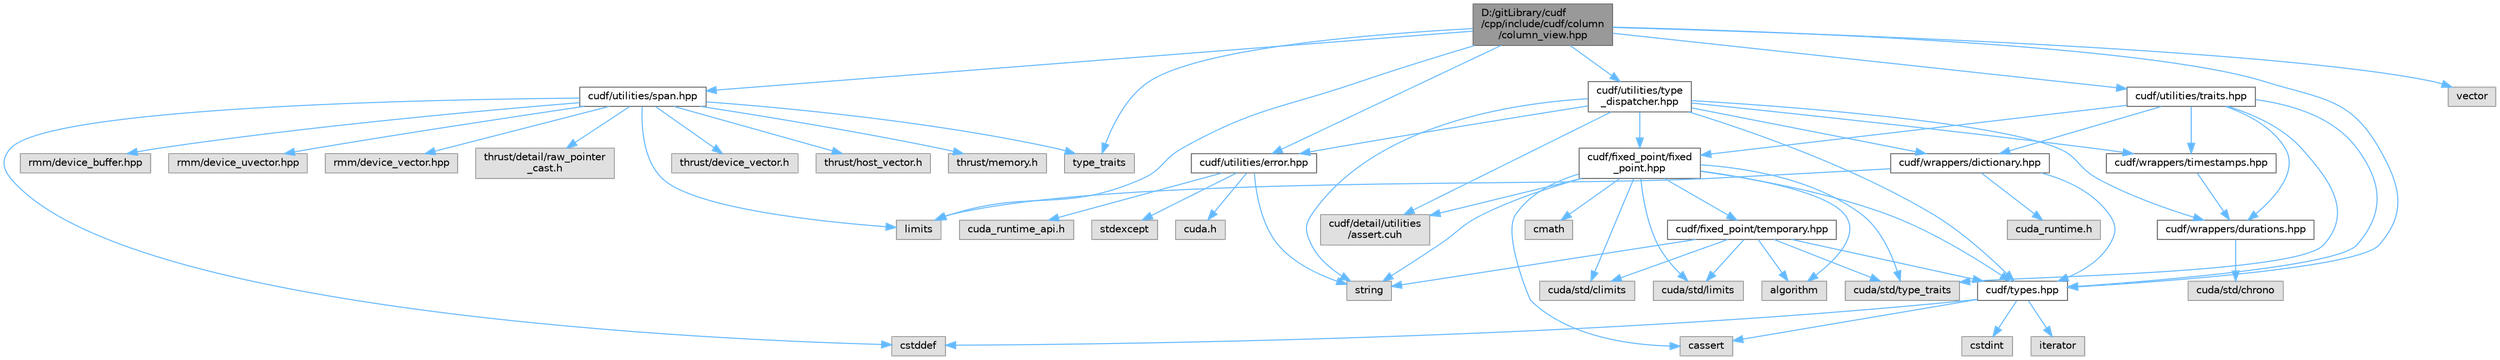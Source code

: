 digraph "D:/gitLibrary/cudf/cpp/include/cudf/column/column_view.hpp"
{
 // LATEX_PDF_SIZE
  bgcolor="transparent";
  edge [fontname=Helvetica,fontsize=10,labelfontname=Helvetica,labelfontsize=10];
  node [fontname=Helvetica,fontsize=10,shape=box,height=0.2,width=0.4];
  Node1 [id="Node000001",label="D:/gitLibrary/cudf\l/cpp/include/cudf/column\l/column_view.hpp",height=0.2,width=0.4,color="gray40", fillcolor="grey60", style="filled", fontcolor="black",tooltip="column view class definitions"];
  Node1 -> Node2 [id="edge62_Node000001_Node000002",color="steelblue1",style="solid",tooltip=" "];
  Node2 [id="Node000002",label="cudf/types.hpp",height=0.2,width=0.4,color="grey40", fillcolor="white", style="filled",URL="$types_8hpp.html",tooltip="Type declarations for libcudf."];
  Node2 -> Node3 [id="edge63_Node000002_Node000003",color="steelblue1",style="solid",tooltip=" "];
  Node3 [id="Node000003",label="cassert",height=0.2,width=0.4,color="grey60", fillcolor="#E0E0E0", style="filled",tooltip=" "];
  Node2 -> Node4 [id="edge64_Node000002_Node000004",color="steelblue1",style="solid",tooltip=" "];
  Node4 [id="Node000004",label="cstddef",height=0.2,width=0.4,color="grey60", fillcolor="#E0E0E0", style="filled",tooltip=" "];
  Node2 -> Node5 [id="edge65_Node000002_Node000005",color="steelblue1",style="solid",tooltip=" "];
  Node5 [id="Node000005",label="cstdint",height=0.2,width=0.4,color="grey60", fillcolor="#E0E0E0", style="filled",tooltip=" "];
  Node2 -> Node6 [id="edge66_Node000002_Node000006",color="steelblue1",style="solid",tooltip=" "];
  Node6 [id="Node000006",label="iterator",height=0.2,width=0.4,color="grey60", fillcolor="#E0E0E0", style="filled",tooltip=" "];
  Node1 -> Node7 [id="edge67_Node000001_Node000007",color="steelblue1",style="solid",tooltip=" "];
  Node7 [id="Node000007",label="cudf/utilities/error.hpp",height=0.2,width=0.4,color="grey40", fillcolor="white", style="filled",URL="$error_8hpp.html",tooltip=" "];
  Node7 -> Node8 [id="edge68_Node000007_Node000008",color="steelblue1",style="solid",tooltip=" "];
  Node8 [id="Node000008",label="cuda.h",height=0.2,width=0.4,color="grey60", fillcolor="#E0E0E0", style="filled",tooltip=" "];
  Node7 -> Node9 [id="edge69_Node000007_Node000009",color="steelblue1",style="solid",tooltip=" "];
  Node9 [id="Node000009",label="cuda_runtime_api.h",height=0.2,width=0.4,color="grey60", fillcolor="#E0E0E0", style="filled",tooltip=" "];
  Node7 -> Node10 [id="edge70_Node000007_Node000010",color="steelblue1",style="solid",tooltip=" "];
  Node10 [id="Node000010",label="stdexcept",height=0.2,width=0.4,color="grey60", fillcolor="#E0E0E0", style="filled",tooltip=" "];
  Node7 -> Node11 [id="edge71_Node000007_Node000011",color="steelblue1",style="solid",tooltip=" "];
  Node11 [id="Node000011",label="string",height=0.2,width=0.4,color="grey60", fillcolor="#E0E0E0", style="filled",tooltip=" "];
  Node1 -> Node12 [id="edge72_Node000001_Node000012",color="steelblue1",style="solid",tooltip=" "];
  Node12 [id="Node000012",label="cudf/utilities/span.hpp",height=0.2,width=0.4,color="grey40", fillcolor="white", style="filled",URL="$span_8hpp.html",tooltip=" "];
  Node12 -> Node13 [id="edge73_Node000012_Node000013",color="steelblue1",style="solid",tooltip=" "];
  Node13 [id="Node000013",label="rmm/device_buffer.hpp",height=0.2,width=0.4,color="grey60", fillcolor="#E0E0E0", style="filled",tooltip=" "];
  Node12 -> Node14 [id="edge74_Node000012_Node000014",color="steelblue1",style="solid",tooltip=" "];
  Node14 [id="Node000014",label="rmm/device_uvector.hpp",height=0.2,width=0.4,color="grey60", fillcolor="#E0E0E0", style="filled",tooltip=" "];
  Node12 -> Node15 [id="edge75_Node000012_Node000015",color="steelblue1",style="solid",tooltip=" "];
  Node15 [id="Node000015",label="rmm/device_vector.hpp",height=0.2,width=0.4,color="grey60", fillcolor="#E0E0E0", style="filled",tooltip=" "];
  Node12 -> Node16 [id="edge76_Node000012_Node000016",color="steelblue1",style="solid",tooltip=" "];
  Node16 [id="Node000016",label="thrust/detail/raw_pointer\l_cast.h",height=0.2,width=0.4,color="grey60", fillcolor="#E0E0E0", style="filled",tooltip=" "];
  Node12 -> Node17 [id="edge77_Node000012_Node000017",color="steelblue1",style="solid",tooltip=" "];
  Node17 [id="Node000017",label="thrust/device_vector.h",height=0.2,width=0.4,color="grey60", fillcolor="#E0E0E0", style="filled",tooltip=" "];
  Node12 -> Node18 [id="edge78_Node000012_Node000018",color="steelblue1",style="solid",tooltip=" "];
  Node18 [id="Node000018",label="thrust/host_vector.h",height=0.2,width=0.4,color="grey60", fillcolor="#E0E0E0", style="filled",tooltip=" "];
  Node12 -> Node19 [id="edge79_Node000012_Node000019",color="steelblue1",style="solid",tooltip=" "];
  Node19 [id="Node000019",label="thrust/memory.h",height=0.2,width=0.4,color="grey60", fillcolor="#E0E0E0", style="filled",tooltip=" "];
  Node12 -> Node4 [id="edge80_Node000012_Node000004",color="steelblue1",style="solid",tooltip=" "];
  Node12 -> Node20 [id="edge81_Node000012_Node000020",color="steelblue1",style="solid",tooltip=" "];
  Node20 [id="Node000020",label="limits",height=0.2,width=0.4,color="grey60", fillcolor="#E0E0E0", style="filled",tooltip=" "];
  Node12 -> Node21 [id="edge82_Node000012_Node000021",color="steelblue1",style="solid",tooltip=" "];
  Node21 [id="Node000021",label="type_traits",height=0.2,width=0.4,color="grey60", fillcolor="#E0E0E0", style="filled",tooltip=" "];
  Node1 -> Node22 [id="edge83_Node000001_Node000022",color="steelblue1",style="solid",tooltip=" "];
  Node22 [id="Node000022",label="cudf/utilities/traits.hpp",height=0.2,width=0.4,color="grey40", fillcolor="white", style="filled",URL="$traits_8hpp.html",tooltip=" "];
  Node22 -> Node23 [id="edge84_Node000022_Node000023",color="steelblue1",style="solid",tooltip=" "];
  Node23 [id="Node000023",label="cudf/fixed_point/fixed\l_point.hpp",height=0.2,width=0.4,color="grey40", fillcolor="white", style="filled",URL="$fixed__point_8hpp.html",tooltip="Class definition for fixed point data type"];
  Node23 -> Node24 [id="edge85_Node000023_Node000024",color="steelblue1",style="solid",tooltip=" "];
  Node24 [id="Node000024",label="cudf/detail/utilities\l/assert.cuh",height=0.2,width=0.4,color="grey60", fillcolor="#E0E0E0", style="filled",tooltip=" "];
  Node23 -> Node25 [id="edge86_Node000023_Node000025",color="steelblue1",style="solid",tooltip=" "];
  Node25 [id="Node000025",label="cudf/fixed_point/temporary.hpp",height=0.2,width=0.4,color="grey40", fillcolor="white", style="filled",URL="$temporary_8hpp.html",tooltip=" "];
  Node25 -> Node2 [id="edge87_Node000025_Node000002",color="steelblue1",style="solid",tooltip=" "];
  Node25 -> Node26 [id="edge88_Node000025_Node000026",color="steelblue1",style="solid",tooltip=" "];
  Node26 [id="Node000026",label="cuda/std/climits",height=0.2,width=0.4,color="grey60", fillcolor="#E0E0E0", style="filled",tooltip=" "];
  Node25 -> Node27 [id="edge89_Node000025_Node000027",color="steelblue1",style="solid",tooltip=" "];
  Node27 [id="Node000027",label="cuda/std/limits",height=0.2,width=0.4,color="grey60", fillcolor="#E0E0E0", style="filled",tooltip=" "];
  Node25 -> Node28 [id="edge90_Node000025_Node000028",color="steelblue1",style="solid",tooltip=" "];
  Node28 [id="Node000028",label="cuda/std/type_traits",height=0.2,width=0.4,color="grey60", fillcolor="#E0E0E0", style="filled",tooltip=" "];
  Node25 -> Node29 [id="edge91_Node000025_Node000029",color="steelblue1",style="solid",tooltip=" "];
  Node29 [id="Node000029",label="algorithm",height=0.2,width=0.4,color="grey60", fillcolor="#E0E0E0", style="filled",tooltip=" "];
  Node25 -> Node11 [id="edge92_Node000025_Node000011",color="steelblue1",style="solid",tooltip=" "];
  Node23 -> Node2 [id="edge93_Node000023_Node000002",color="steelblue1",style="solid",tooltip=" "];
  Node23 -> Node26 [id="edge94_Node000023_Node000026",color="steelblue1",style="solid",tooltip=" "];
  Node23 -> Node27 [id="edge95_Node000023_Node000027",color="steelblue1",style="solid",tooltip=" "];
  Node23 -> Node28 [id="edge96_Node000023_Node000028",color="steelblue1",style="solid",tooltip=" "];
  Node23 -> Node29 [id="edge97_Node000023_Node000029",color="steelblue1",style="solid",tooltip=" "];
  Node23 -> Node3 [id="edge98_Node000023_Node000003",color="steelblue1",style="solid",tooltip=" "];
  Node23 -> Node30 [id="edge99_Node000023_Node000030",color="steelblue1",style="solid",tooltip=" "];
  Node30 [id="Node000030",label="cmath",height=0.2,width=0.4,color="grey60", fillcolor="#E0E0E0", style="filled",tooltip=" "];
  Node23 -> Node11 [id="edge100_Node000023_Node000011",color="steelblue1",style="solid",tooltip=" "];
  Node22 -> Node2 [id="edge101_Node000022_Node000002",color="steelblue1",style="solid",tooltip=" "];
  Node22 -> Node31 [id="edge102_Node000022_Node000031",color="steelblue1",style="solid",tooltip=" "];
  Node31 [id="Node000031",label="cudf/wrappers/dictionary.hpp",height=0.2,width=0.4,color="grey40", fillcolor="white", style="filled",URL="$dictionary_8hpp.html",tooltip="Concrete type definition for dictionary columns."];
  Node31 -> Node32 [id="edge103_Node000031_Node000032",color="steelblue1",style="solid",tooltip=" "];
  Node32 [id="Node000032",label="cuda_runtime.h",height=0.2,width=0.4,color="grey60", fillcolor="#E0E0E0", style="filled",tooltip=" "];
  Node31 -> Node2 [id="edge104_Node000031_Node000002",color="steelblue1",style="solid",tooltip=" "];
  Node31 -> Node20 [id="edge105_Node000031_Node000020",color="steelblue1",style="solid",tooltip=" "];
  Node22 -> Node33 [id="edge106_Node000022_Node000033",color="steelblue1",style="solid",tooltip=" "];
  Node33 [id="Node000033",label="cudf/wrappers/durations.hpp",height=0.2,width=0.4,color="grey40", fillcolor="white", style="filled",URL="$durations_8hpp.html",tooltip="Concrete type definitions for int32_t and int64_t durations in varying resolutions."];
  Node33 -> Node34 [id="edge107_Node000033_Node000034",color="steelblue1",style="solid",tooltip=" "];
  Node34 [id="Node000034",label="cuda/std/chrono",height=0.2,width=0.4,color="grey60", fillcolor="#E0E0E0", style="filled",tooltip=" "];
  Node22 -> Node35 [id="edge108_Node000022_Node000035",color="steelblue1",style="solid",tooltip=" "];
  Node35 [id="Node000035",label="cudf/wrappers/timestamps.hpp",height=0.2,width=0.4,color="grey40", fillcolor="white", style="filled",URL="$timestamps_8hpp.html",tooltip="Concrete type definitions for int32_t and int64_t timestamps in varying resolutions as durations sinc..."];
  Node35 -> Node33 [id="edge109_Node000035_Node000033",color="steelblue1",style="solid",tooltip=" "];
  Node22 -> Node28 [id="edge110_Node000022_Node000028",color="steelblue1",style="solid",tooltip=" "];
  Node1 -> Node36 [id="edge111_Node000001_Node000036",color="steelblue1",style="solid",tooltip=" "];
  Node36 [id="Node000036",label="cudf/utilities/type\l_dispatcher.hpp",height=0.2,width=0.4,color="grey40", fillcolor="white", style="filled",URL="$type__dispatcher_8hpp.html",tooltip="Defines the mapping between cudf::type_id runtime type information and concrete C++ types."];
  Node36 -> Node24 [id="edge112_Node000036_Node000024",color="steelblue1",style="solid",tooltip=" "];
  Node36 -> Node23 [id="edge113_Node000036_Node000023",color="steelblue1",style="solid",tooltip=" "];
  Node36 -> Node2 [id="edge114_Node000036_Node000002",color="steelblue1",style="solid",tooltip=" "];
  Node36 -> Node7 [id="edge115_Node000036_Node000007",color="steelblue1",style="solid",tooltip=" "];
  Node36 -> Node31 [id="edge116_Node000036_Node000031",color="steelblue1",style="solid",tooltip=" "];
  Node36 -> Node33 [id="edge117_Node000036_Node000033",color="steelblue1",style="solid",tooltip=" "];
  Node36 -> Node35 [id="edge118_Node000036_Node000035",color="steelblue1",style="solid",tooltip=" "];
  Node36 -> Node11 [id="edge119_Node000036_Node000011",color="steelblue1",style="solid",tooltip=" "];
  Node1 -> Node20 [id="edge120_Node000001_Node000020",color="steelblue1",style="solid",tooltip=" "];
  Node1 -> Node21 [id="edge121_Node000001_Node000021",color="steelblue1",style="solid",tooltip=" "];
  Node1 -> Node37 [id="edge122_Node000001_Node000037",color="steelblue1",style="solid",tooltip=" "];
  Node37 [id="Node000037",label="vector",height=0.2,width=0.4,color="grey60", fillcolor="#E0E0E0", style="filled",tooltip=" "];
}
